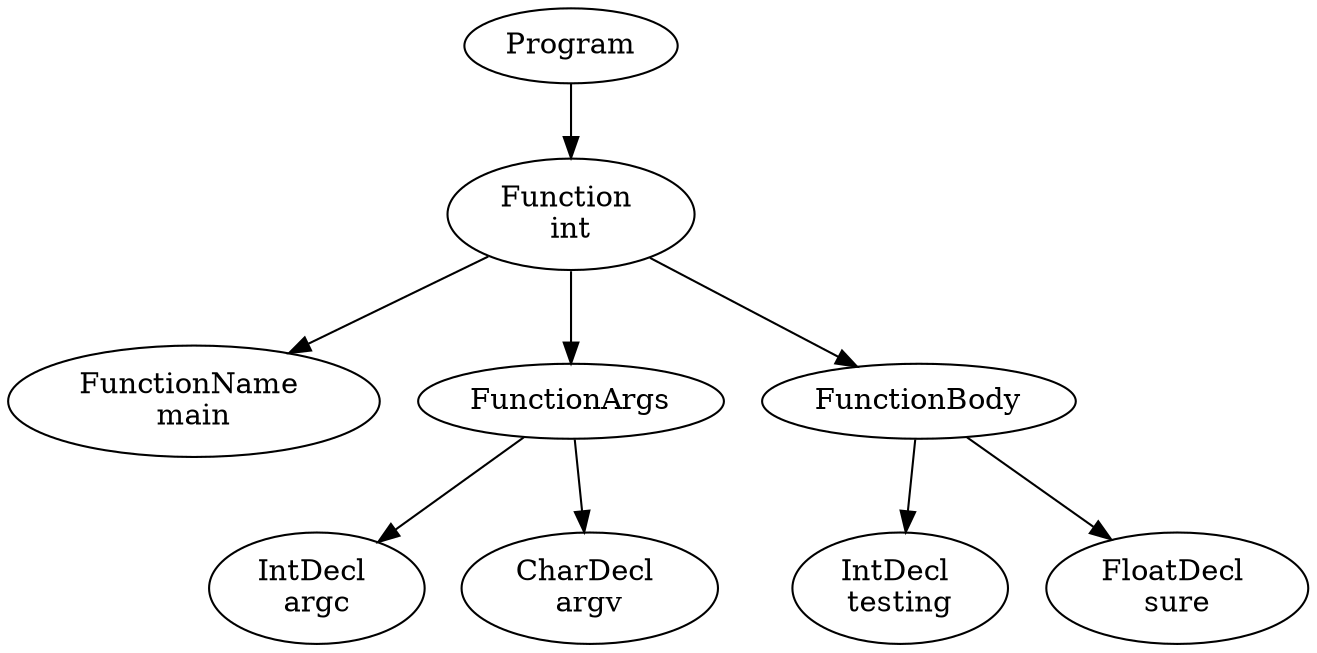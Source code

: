 digraph AST {
1 [label="Program"];
2 [label="Function \nint"];
3 [label="FunctionName \nmain"];
4 [label="FunctionArgs"];
5 [label="IntDecl \nargc"];
6 [label="CharDecl \nargv"];
4 -> 5;
4 -> 6;
7 [label="FunctionBody"];
8 [label="IntDecl \ntesting"];
9 [label="FloatDecl \nsure"];
7 -> 8;
7 -> 9;
2 -> 3;
2 -> 4;
2 -> 7;
1 -> 2;
}